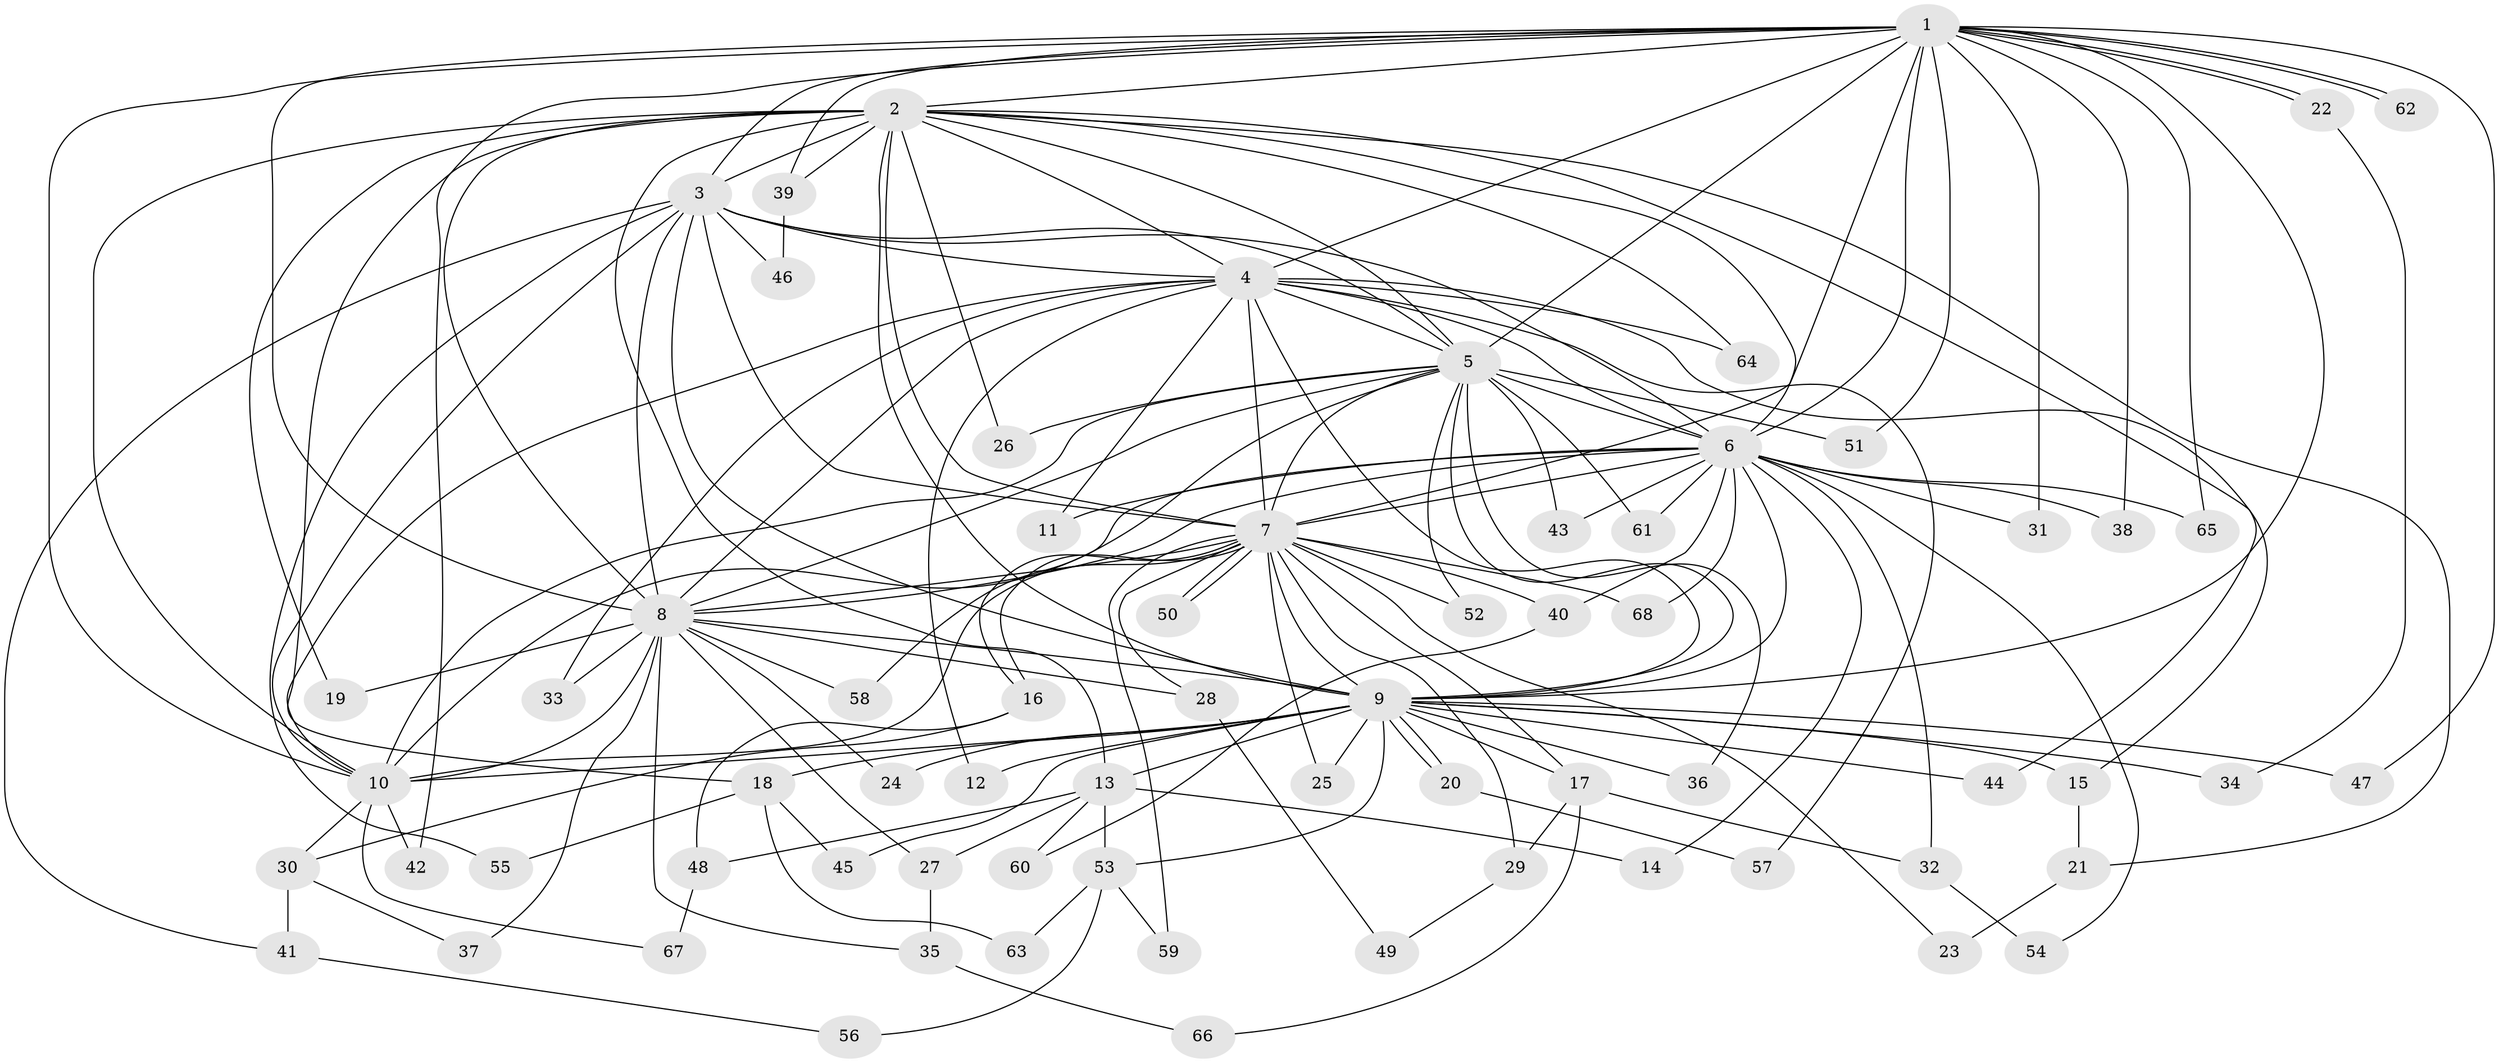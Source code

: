 // coarse degree distribution, {34: 0.024390243902439025, 8: 0.024390243902439025, 7: 0.07317073170731707, 5: 0.024390243902439025, 2: 0.4634146341463415, 3: 0.1951219512195122, 4: 0.04878048780487805, 1: 0.14634146341463414}
// Generated by graph-tools (version 1.1) at 2025/49/03/04/25 22:49:49]
// undirected, 68 vertices, 161 edges
graph export_dot {
  node [color=gray90,style=filled];
  1;
  2;
  3;
  4;
  5;
  6;
  7;
  8;
  9;
  10;
  11;
  12;
  13;
  14;
  15;
  16;
  17;
  18;
  19;
  20;
  21;
  22;
  23;
  24;
  25;
  26;
  27;
  28;
  29;
  30;
  31;
  32;
  33;
  34;
  35;
  36;
  37;
  38;
  39;
  40;
  41;
  42;
  43;
  44;
  45;
  46;
  47;
  48;
  49;
  50;
  51;
  52;
  53;
  54;
  55;
  56;
  57;
  58;
  59;
  60;
  61;
  62;
  63;
  64;
  65;
  66;
  67;
  68;
  1 -- 2;
  1 -- 3;
  1 -- 4;
  1 -- 5;
  1 -- 6;
  1 -- 7;
  1 -- 8;
  1 -- 9;
  1 -- 10;
  1 -- 22;
  1 -- 22;
  1 -- 31;
  1 -- 38;
  1 -- 39;
  1 -- 42;
  1 -- 47;
  1 -- 51;
  1 -- 62;
  1 -- 62;
  1 -- 65;
  2 -- 3;
  2 -- 4;
  2 -- 5;
  2 -- 6;
  2 -- 7;
  2 -- 8;
  2 -- 9;
  2 -- 10;
  2 -- 13;
  2 -- 18;
  2 -- 19;
  2 -- 21;
  2 -- 26;
  2 -- 39;
  2 -- 44;
  2 -- 64;
  3 -- 4;
  3 -- 5;
  3 -- 6;
  3 -- 7;
  3 -- 8;
  3 -- 9;
  3 -- 10;
  3 -- 41;
  3 -- 46;
  3 -- 55;
  4 -- 5;
  4 -- 6;
  4 -- 7;
  4 -- 8;
  4 -- 9;
  4 -- 10;
  4 -- 11;
  4 -- 12;
  4 -- 15;
  4 -- 33;
  4 -- 57;
  4 -- 64;
  5 -- 6;
  5 -- 7;
  5 -- 8;
  5 -- 9;
  5 -- 10;
  5 -- 26;
  5 -- 36;
  5 -- 43;
  5 -- 51;
  5 -- 52;
  5 -- 58;
  5 -- 61;
  6 -- 7;
  6 -- 8;
  6 -- 9;
  6 -- 10;
  6 -- 11;
  6 -- 14;
  6 -- 31;
  6 -- 32;
  6 -- 38;
  6 -- 40;
  6 -- 43;
  6 -- 54;
  6 -- 61;
  6 -- 65;
  6 -- 68;
  7 -- 8;
  7 -- 9;
  7 -- 10;
  7 -- 16;
  7 -- 16;
  7 -- 17;
  7 -- 23;
  7 -- 25;
  7 -- 28;
  7 -- 29;
  7 -- 40;
  7 -- 50;
  7 -- 50;
  7 -- 52;
  7 -- 59;
  7 -- 68;
  8 -- 9;
  8 -- 10;
  8 -- 19;
  8 -- 24;
  8 -- 27;
  8 -- 28;
  8 -- 33;
  8 -- 35;
  8 -- 37;
  8 -- 58;
  9 -- 10;
  9 -- 12;
  9 -- 13;
  9 -- 15;
  9 -- 17;
  9 -- 18;
  9 -- 20;
  9 -- 20;
  9 -- 24;
  9 -- 25;
  9 -- 34;
  9 -- 36;
  9 -- 44;
  9 -- 45;
  9 -- 47;
  9 -- 53;
  10 -- 30;
  10 -- 42;
  10 -- 67;
  13 -- 14;
  13 -- 27;
  13 -- 48;
  13 -- 53;
  13 -- 60;
  15 -- 21;
  16 -- 30;
  16 -- 48;
  17 -- 29;
  17 -- 32;
  17 -- 66;
  18 -- 45;
  18 -- 55;
  18 -- 63;
  20 -- 57;
  21 -- 23;
  22 -- 34;
  27 -- 35;
  28 -- 49;
  29 -- 49;
  30 -- 37;
  30 -- 41;
  32 -- 54;
  35 -- 66;
  39 -- 46;
  40 -- 60;
  41 -- 56;
  48 -- 67;
  53 -- 56;
  53 -- 59;
  53 -- 63;
}

